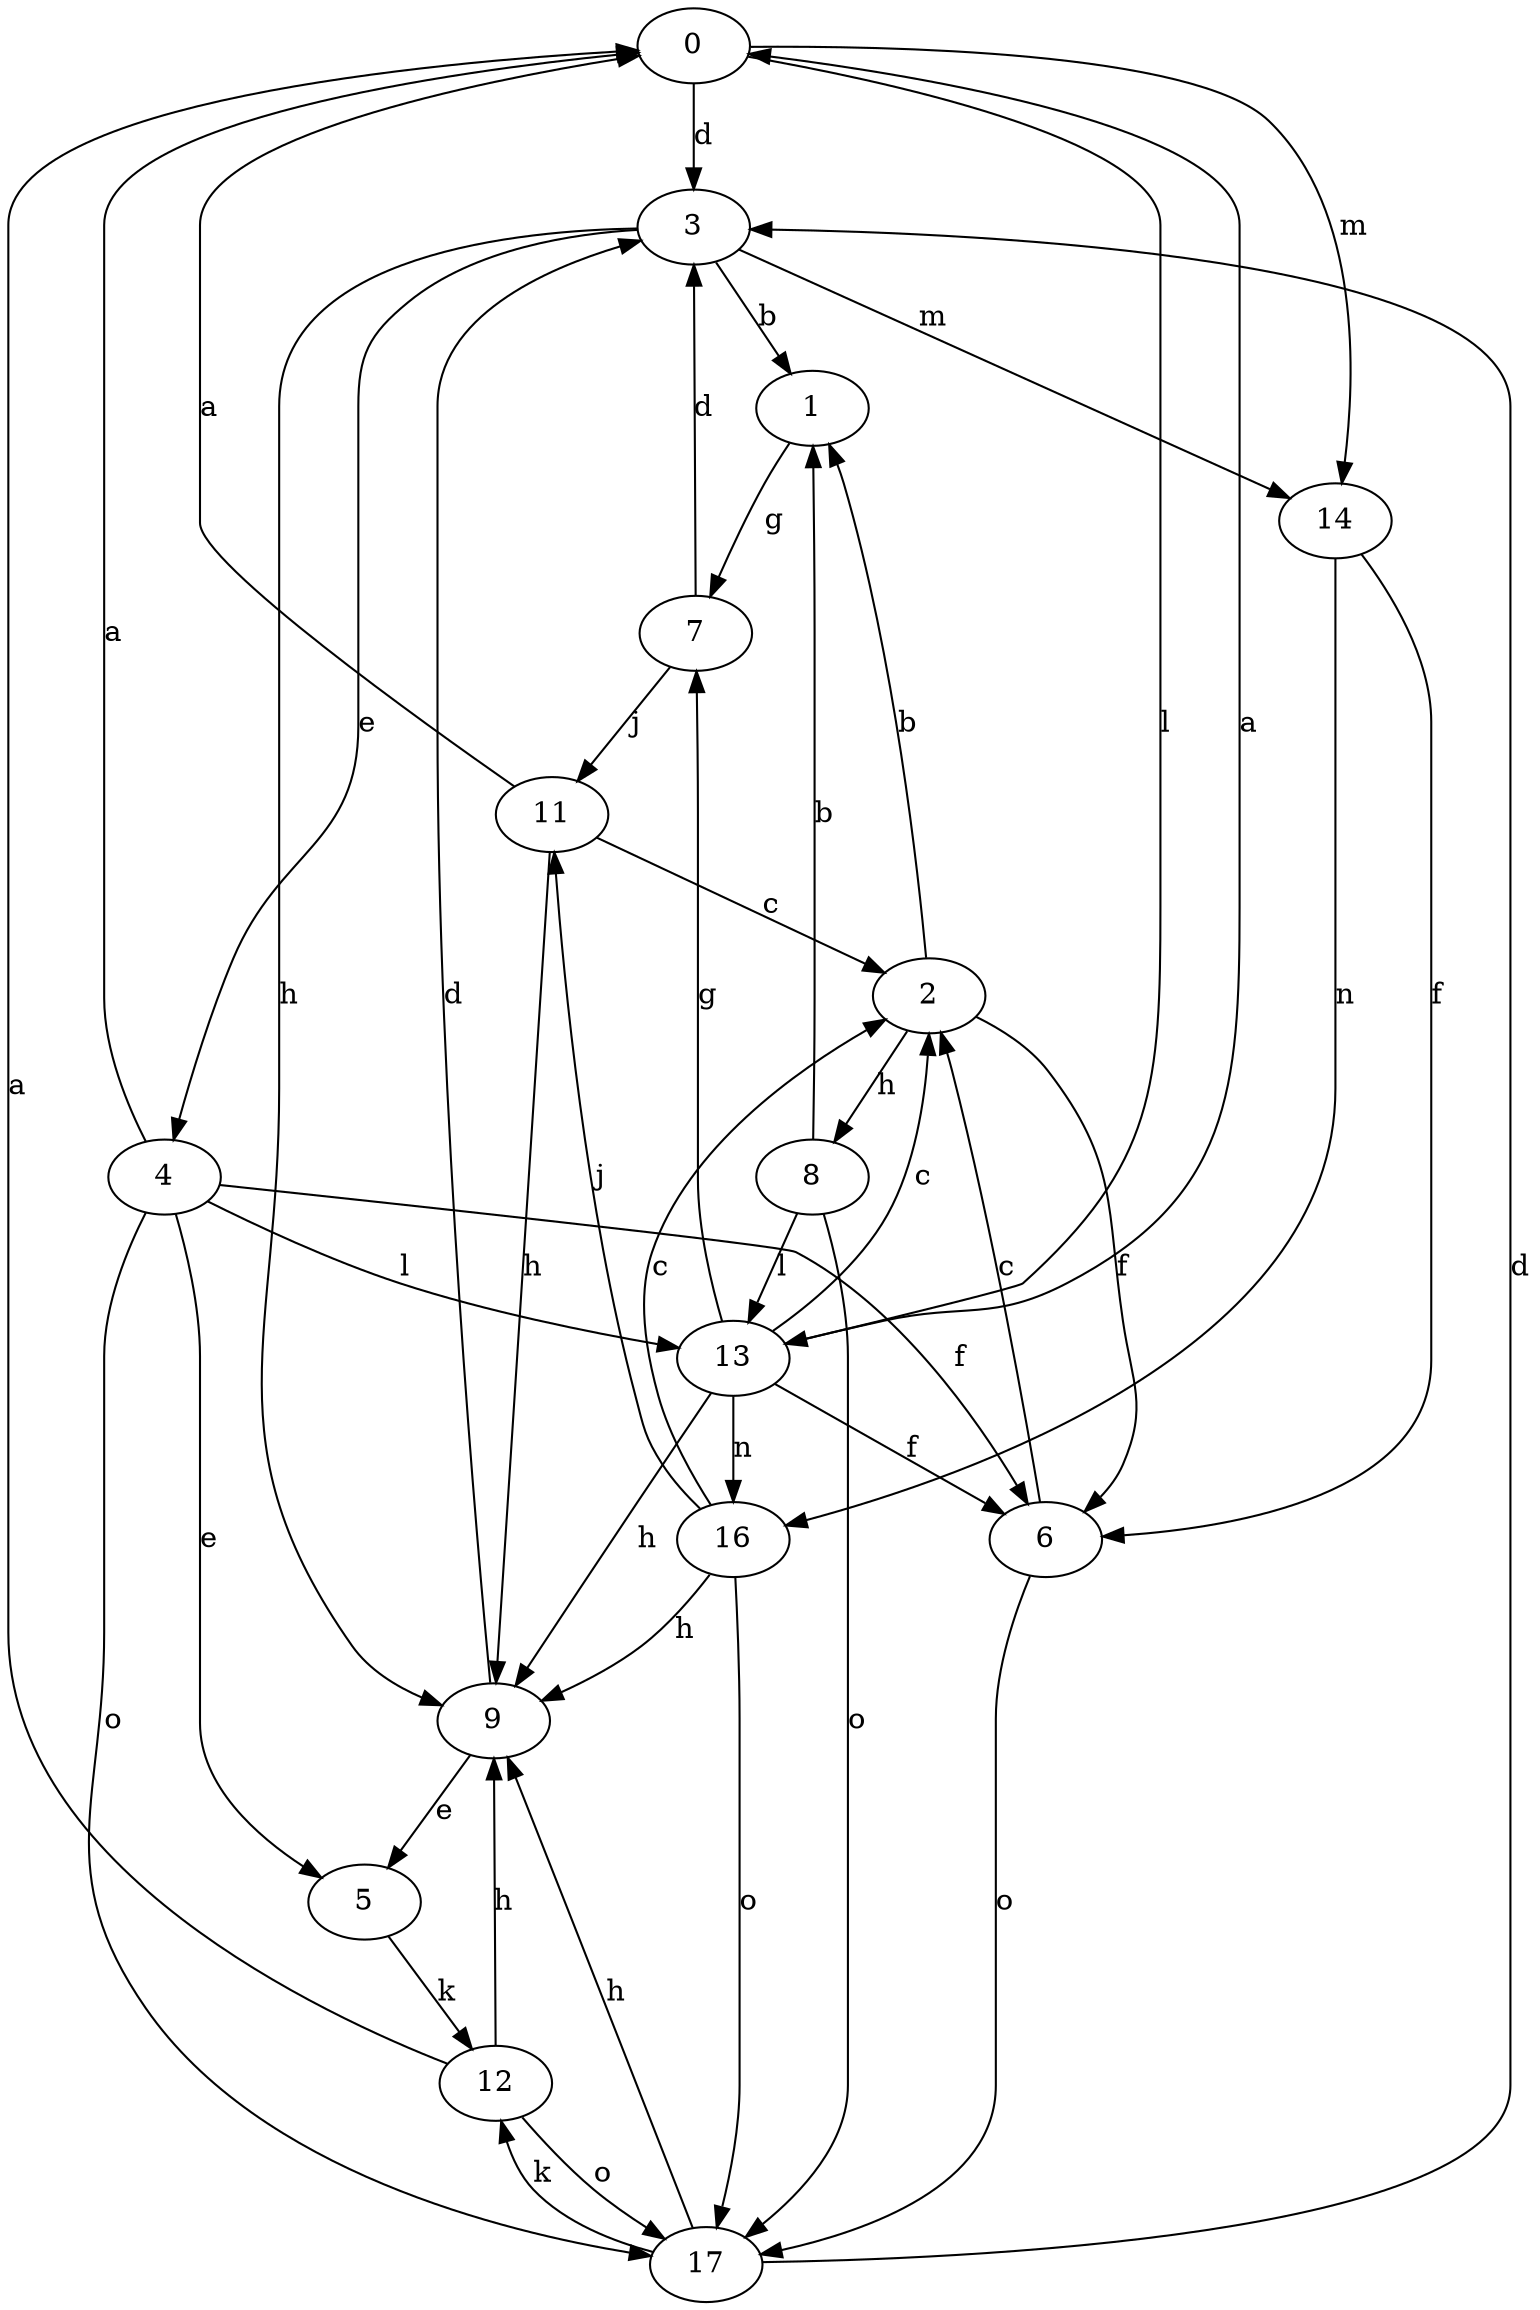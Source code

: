 strict digraph  {
0;
1;
2;
3;
4;
5;
6;
7;
8;
9;
11;
12;
13;
14;
16;
17;
0 -> 3  [label=d];
0 -> 13  [label=l];
0 -> 14  [label=m];
1 -> 7  [label=g];
2 -> 1  [label=b];
2 -> 6  [label=f];
2 -> 8  [label=h];
3 -> 1  [label=b];
3 -> 4  [label=e];
3 -> 9  [label=h];
3 -> 14  [label=m];
4 -> 0  [label=a];
4 -> 5  [label=e];
4 -> 6  [label=f];
4 -> 13  [label=l];
4 -> 17  [label=o];
5 -> 12  [label=k];
6 -> 2  [label=c];
6 -> 17  [label=o];
7 -> 3  [label=d];
7 -> 11  [label=j];
8 -> 1  [label=b];
8 -> 13  [label=l];
8 -> 17  [label=o];
9 -> 3  [label=d];
9 -> 5  [label=e];
11 -> 0  [label=a];
11 -> 2  [label=c];
11 -> 9  [label=h];
12 -> 0  [label=a];
12 -> 9  [label=h];
12 -> 17  [label=o];
13 -> 0  [label=a];
13 -> 2  [label=c];
13 -> 6  [label=f];
13 -> 7  [label=g];
13 -> 9  [label=h];
13 -> 16  [label=n];
14 -> 6  [label=f];
14 -> 16  [label=n];
16 -> 2  [label=c];
16 -> 9  [label=h];
16 -> 11  [label=j];
16 -> 17  [label=o];
17 -> 3  [label=d];
17 -> 9  [label=h];
17 -> 12  [label=k];
}
